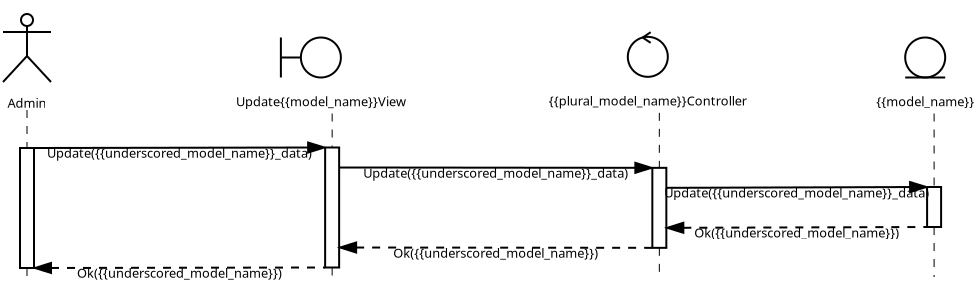 <?xml version="1.0" encoding="UTF-8"?>
<dia:diagram xmlns:dia="http://www.lysator.liu.se/~alla/dia/">
  <dia:layer name="Background" visible="true" active="true">
    <dia:object type="UML - Actor" version="0" id="O0">
      <dia:attribute name="obj_pos">
        <dia:point val="4.39,10.005"/>
      </dia:attribute>
      <dia:attribute name="obj_bb">
        <dia:rectangle val="3.09,7.255;5.69,12.755"/>
      </dia:attribute>
      <dia:attribute name="meta">
        <dia:composite type="dict"/>
      </dia:attribute>
      <dia:attribute name="elem_corner">
        <dia:point val="3.14,7.305"/>
      </dia:attribute>
      <dia:attribute name="elem_width">
        <dia:real val="2.5"/>
      </dia:attribute>
      <dia:attribute name="elem_height">
        <dia:real val="5.4"/>
      </dia:attribute>
      <dia:attribute name="line_width">
        <dia:real val="0.1"/>
      </dia:attribute>
      <dia:attribute name="line_colour">
        <dia:color val="#000000"/>
      </dia:attribute>
      <dia:attribute name="fill_colour">
        <dia:color val="#ffffff"/>
      </dia:attribute>
      <dia:attribute name="text">
        <dia:composite type="text">
          <dia:attribute name="string">
            <dia:string>#Admin#</dia:string>
          </dia:attribute>
          <dia:attribute name="font">
            <dia:font family="sans" style="0" name="Helvetica"/>
          </dia:attribute>
          <dia:attribute name="height">
            <dia:real val="0.8"/>
          </dia:attribute>
          <dia:attribute name="pos">
            <dia:point val="4.39,12.5"/>
          </dia:attribute>
          <dia:attribute name="color">
            <dia:color val="#000000"/>
          </dia:attribute>
          <dia:attribute name="alignment">
            <dia:enum val="1"/>
          </dia:attribute>
        </dia:composite>
      </dia:attribute>
    </dia:object>
    <dia:object type="UML - Classicon" version="0" id="O1">
      <dia:attribute name="obj_pos">
        <dia:point val="19.647,10.08"/>
      </dia:attribute>
      <dia:attribute name="obj_bb">
        <dia:rectangle val="13.723,8.68;24.571,12.88"/>
      </dia:attribute>
      <dia:attribute name="meta">
        <dia:composite type="dict"/>
      </dia:attribute>
      <dia:attribute name="elem_corner">
        <dia:point val="13.723,8.68"/>
      </dia:attribute>
      <dia:attribute name="elem_width">
        <dia:real val="10.848"/>
      </dia:attribute>
      <dia:attribute name="elem_height">
        <dia:real val="4.2"/>
      </dia:attribute>
      <dia:attribute name="line_colour">
        <dia:color val="#000000"/>
      </dia:attribute>
      <dia:attribute name="fill_colour">
        <dia:color val="#ffffff"/>
      </dia:attribute>
      <dia:attribute name="stereotype">
        <dia:enum val="1"/>
      </dia:attribute>
      <dia:attribute name="is_object">
        <dia:boolean val="false"/>
      </dia:attribute>
      <dia:attribute name="text">
        <dia:composite type="text">
          <dia:attribute name="string">
            <dia:string>#Update{{model_name}}View#</dia:string>
          </dia:attribute>
          <dia:attribute name="font">
            <dia:font family="sans" style="0" name="Helvetica"/>
          </dia:attribute>
          <dia:attribute name="height">
            <dia:real val="0.8"/>
          </dia:attribute>
          <dia:attribute name="pos">
            <dia:point val="19.647,12.425"/>
          </dia:attribute>
          <dia:attribute name="color">
            <dia:color val="#000000"/>
          </dia:attribute>
          <dia:attribute name="alignment">
            <dia:enum val="1"/>
          </dia:attribute>
        </dia:composite>
      </dia:attribute>
    </dia:object>
    <dia:object type="UML - Lifeline" version="0" id="O2">
      <dia:attribute name="obj_pos">
        <dia:point val="19.647,12.88"/>
      </dia:attribute>
      <dia:attribute name="obj_bb">
        <dia:rectangle val="19.247,12.855;20.047,21.13"/>
      </dia:attribute>
      <dia:attribute name="meta">
        <dia:composite type="dict"/>
      </dia:attribute>
      <dia:attribute name="conn_endpoints">
        <dia:point val="19.647,12.88"/>
        <dia:point val="19.647,21.105"/>
      </dia:attribute>
      <dia:attribute name="line_colour">
        <dia:color val="#000000"/>
      </dia:attribute>
      <dia:attribute name="fill_colour">
        <dia:color val="#ffffff"/>
      </dia:attribute>
      <dia:attribute name="rtop">
        <dia:real val="1.7"/>
      </dia:attribute>
      <dia:attribute name="rbot">
        <dia:real val="7.7"/>
      </dia:attribute>
      <dia:attribute name="draw_focus">
        <dia:boolean val="true"/>
      </dia:attribute>
      <dia:attribute name="draw_cross">
        <dia:boolean val="false"/>
      </dia:attribute>
      <dia:attribute name="cpl_northwest">
        <dia:int val="2"/>
      </dia:attribute>
      <dia:attribute name="cpl_southwest">
        <dia:int val="2"/>
      </dia:attribute>
      <dia:attribute name="cpl_northeast">
        <dia:int val="2"/>
      </dia:attribute>
      <dia:attribute name="cpl_southeast">
        <dia:int val="2"/>
      </dia:attribute>
      <dia:connections>
        <dia:connection handle="0" to="O1" connection="6"/>
      </dia:connections>
    </dia:object>
    <dia:object type="UML - Classicon" version="0" id="O3">
      <dia:attribute name="obj_pos">
        <dia:point val="36.007,10.047"/>
      </dia:attribute>
      <dia:attribute name="obj_bb">
        <dia:rectangle val="30.357,8.647;41.657,12.847"/>
      </dia:attribute>
      <dia:attribute name="meta">
        <dia:composite type="dict"/>
      </dia:attribute>
      <dia:attribute name="elem_corner">
        <dia:point val="30.357,8.647"/>
      </dia:attribute>
      <dia:attribute name="elem_width">
        <dia:real val="11.3"/>
      </dia:attribute>
      <dia:attribute name="elem_height">
        <dia:real val="4.2"/>
      </dia:attribute>
      <dia:attribute name="line_colour">
        <dia:color val="#000000"/>
      </dia:attribute>
      <dia:attribute name="fill_colour">
        <dia:color val="#ffffff"/>
      </dia:attribute>
      <dia:attribute name="stereotype">
        <dia:enum val="0"/>
      </dia:attribute>
      <dia:attribute name="is_object">
        <dia:boolean val="false"/>
      </dia:attribute>
      <dia:attribute name="text">
        <dia:composite type="text">
          <dia:attribute name="string">
            <dia:string>#{{plural_model_name}}Controller#</dia:string>
          </dia:attribute>
          <dia:attribute name="font">
            <dia:font family="sans" style="0" name="Helvetica"/>
          </dia:attribute>
          <dia:attribute name="height">
            <dia:real val="0.8"/>
          </dia:attribute>
          <dia:attribute name="pos">
            <dia:point val="36.007,12.392"/>
          </dia:attribute>
          <dia:attribute name="color">
            <dia:color val="#000000"/>
          </dia:attribute>
          <dia:attribute name="alignment">
            <dia:enum val="1"/>
          </dia:attribute>
        </dia:composite>
      </dia:attribute>
    </dia:object>
    <dia:object type="UML - Lifeline" version="0" id="O4">
      <dia:attribute name="obj_pos">
        <dia:point val="36.007,12.847"/>
      </dia:attribute>
      <dia:attribute name="obj_bb">
        <dia:rectangle val="35.607,12.822;36.407,21.13"/>
      </dia:attribute>
      <dia:attribute name="meta">
        <dia:composite type="dict"/>
      </dia:attribute>
      <dia:attribute name="conn_endpoints">
        <dia:point val="36.007,12.847"/>
        <dia:point val="36.007,21.105"/>
      </dia:attribute>
      <dia:attribute name="line_colour">
        <dia:color val="#000000"/>
      </dia:attribute>
      <dia:attribute name="fill_colour">
        <dia:color val="#ffffff"/>
      </dia:attribute>
      <dia:attribute name="rtop">
        <dia:real val="2.75"/>
      </dia:attribute>
      <dia:attribute name="rbot">
        <dia:real val="6.75"/>
      </dia:attribute>
      <dia:attribute name="draw_focus">
        <dia:boolean val="true"/>
      </dia:attribute>
      <dia:attribute name="draw_cross">
        <dia:boolean val="false"/>
      </dia:attribute>
      <dia:attribute name="cpl_northwest">
        <dia:int val="1"/>
      </dia:attribute>
      <dia:attribute name="cpl_southwest">
        <dia:int val="1"/>
      </dia:attribute>
      <dia:attribute name="cpl_northeast">
        <dia:int val="1"/>
      </dia:attribute>
      <dia:attribute name="cpl_southeast">
        <dia:int val="1"/>
      </dia:attribute>
      <dia:connections>
        <dia:connection handle="0" to="O3" connection="6"/>
      </dia:connections>
    </dia:object>
    <dia:object type="UML - Classicon" version="0" id="O5">
      <dia:attribute name="obj_pos">
        <dia:point val="49.745,10.08"/>
      </dia:attribute>
      <dia:attribute name="obj_bb">
        <dia:rectangle val="46.74,8.68;52.75,12.88"/>
      </dia:attribute>
      <dia:attribute name="meta">
        <dia:composite type="dict"/>
      </dia:attribute>
      <dia:attribute name="elem_corner">
        <dia:point val="46.74,8.68"/>
      </dia:attribute>
      <dia:attribute name="elem_width">
        <dia:real val="6.01"/>
      </dia:attribute>
      <dia:attribute name="elem_height">
        <dia:real val="4.2"/>
      </dia:attribute>
      <dia:attribute name="line_colour">
        <dia:color val="#000000"/>
      </dia:attribute>
      <dia:attribute name="fill_colour">
        <dia:color val="#ffffff"/>
      </dia:attribute>
      <dia:attribute name="stereotype">
        <dia:enum val="2"/>
      </dia:attribute>
      <dia:attribute name="is_object">
        <dia:boolean val="false"/>
      </dia:attribute>
      <dia:attribute name="text">
        <dia:composite type="text">
          <dia:attribute name="string">
            <dia:string>#{{model_name}}#</dia:string>
          </dia:attribute>
          <dia:attribute name="font">
            <dia:font family="sans" style="0" name="Helvetica"/>
          </dia:attribute>
          <dia:attribute name="height">
            <dia:real val="0.8"/>
          </dia:attribute>
          <dia:attribute name="pos">
            <dia:point val="49.745,12.425"/>
          </dia:attribute>
          <dia:attribute name="color">
            <dia:color val="#000000"/>
          </dia:attribute>
          <dia:attribute name="alignment">
            <dia:enum val="1"/>
          </dia:attribute>
        </dia:composite>
      </dia:attribute>
    </dia:object>
    <dia:object type="UML - Lifeline" version="0" id="O6">
      <dia:attribute name="obj_pos">
        <dia:point val="49.745,12.88"/>
      </dia:attribute>
      <dia:attribute name="obj_bb">
        <dia:rectangle val="49.345,12.855;50.145,21.08"/>
      </dia:attribute>
      <dia:attribute name="meta">
        <dia:composite type="dict"/>
      </dia:attribute>
      <dia:attribute name="conn_endpoints">
        <dia:point val="49.745,12.88"/>
        <dia:point val="49.745,21.055"/>
      </dia:attribute>
      <dia:attribute name="line_colour">
        <dia:color val="#000000"/>
      </dia:attribute>
      <dia:attribute name="fill_colour">
        <dia:color val="#ffffff"/>
      </dia:attribute>
      <dia:attribute name="rtop">
        <dia:real val="3.675"/>
      </dia:attribute>
      <dia:attribute name="rbot">
        <dia:real val="5.675"/>
      </dia:attribute>
      <dia:attribute name="draw_focus">
        <dia:boolean val="true"/>
      </dia:attribute>
      <dia:attribute name="draw_cross">
        <dia:boolean val="false"/>
      </dia:attribute>
      <dia:attribute name="cpl_northwest">
        <dia:int val="1"/>
      </dia:attribute>
      <dia:attribute name="cpl_southwest">
        <dia:int val="1"/>
      </dia:attribute>
      <dia:attribute name="cpl_northeast">
        <dia:int val="1"/>
      </dia:attribute>
      <dia:attribute name="cpl_southeast">
        <dia:int val="1"/>
      </dia:attribute>
      <dia:connections>
        <dia:connection handle="0" to="O5" connection="6"/>
      </dia:connections>
    </dia:object>
    <dia:object type="UML - Message" version="0" id="O7">
      <dia:attribute name="obj_pos">
        <dia:point val="4.74,14.605"/>
      </dia:attribute>
      <dia:attribute name="obj_bb">
        <dia:rectangle val="4.686,14.18;19.351,15.293"/>
      </dia:attribute>
      <dia:attribute name="meta">
        <dia:composite type="dict"/>
      </dia:attribute>
      <dia:attribute name="conn_endpoints">
        <dia:point val="4.74,14.605"/>
        <dia:point val="19.297,14.58"/>
      </dia:attribute>
      <dia:attribute name="text_colour">
        <dia:color val="#000000"/>
      </dia:attribute>
      <dia:attribute name="line_colour">
        <dia:color val="#000000"/>
      </dia:attribute>
      <dia:attribute name="text">
        <dia:string>#Update({{underscored_model_name}}_data)#</dia:string>
      </dia:attribute>
      <dia:attribute name="type">
        <dia:enum val="0"/>
      </dia:attribute>
      <dia:attribute name="text_pos">
        <dia:point val="12.019,15.092"/>
      </dia:attribute>
      <dia:connections>
        <dia:connection handle="0" to="O14" connection="1"/>
        <dia:connection handle="1" to="O2" connection="0"/>
      </dia:connections>
    </dia:object>
    <dia:object type="UML - Message" version="0" id="O8">
      <dia:attribute name="obj_pos">
        <dia:point val="19.997,15.58"/>
      </dia:attribute>
      <dia:attribute name="obj_bb">
        <dia:rectangle val="19.947,15.197;35.707,16.288"/>
      </dia:attribute>
      <dia:attribute name="meta">
        <dia:composite type="dict"/>
      </dia:attribute>
      <dia:attribute name="conn_endpoints">
        <dia:point val="19.997,15.58"/>
        <dia:point val="35.657,15.597"/>
      </dia:attribute>
      <dia:attribute name="text_colour">
        <dia:color val="#000000"/>
      </dia:attribute>
      <dia:attribute name="line_colour">
        <dia:color val="#000000"/>
      </dia:attribute>
      <dia:attribute name="text">
        <dia:string>#Update({{underscored_model_name}}_data)#</dia:string>
      </dia:attribute>
      <dia:attribute name="type">
        <dia:enum val="0"/>
      </dia:attribute>
      <dia:attribute name="text_pos">
        <dia:point val="27.827,16.088"/>
      </dia:attribute>
      <dia:connections>
        <dia:connection handle="0" to="O2" connection="11"/>
        <dia:connection handle="1" to="O4" connection="0"/>
      </dia:connections>
    </dia:object>
    <dia:object type="UML - Message" version="0" id="O9">
      <dia:attribute name="obj_pos">
        <dia:point val="19.997,19.58"/>
      </dia:attribute>
      <dia:attribute name="obj_bb">
        <dia:rectangle val="19.947,19.197;35.707,20.288"/>
      </dia:attribute>
      <dia:attribute name="meta">
        <dia:composite type="dict"/>
      </dia:attribute>
      <dia:attribute name="conn_endpoints">
        <dia:point val="19.997,19.58"/>
        <dia:point val="35.657,19.597"/>
      </dia:attribute>
      <dia:attribute name="text_colour">
        <dia:color val="#000000"/>
      </dia:attribute>
      <dia:attribute name="line_colour">
        <dia:color val="#000000"/>
      </dia:attribute>
      <dia:attribute name="text">
        <dia:string>#Ok({{underscored_model_name}})#</dia:string>
      </dia:attribute>
      <dia:attribute name="type">
        <dia:enum val="4"/>
      </dia:attribute>
      <dia:attribute name="text_pos">
        <dia:point val="27.827,20.088"/>
      </dia:attribute>
      <dia:connections>
        <dia:connection handle="0" to="O2" connection="14"/>
        <dia:connection handle="1" to="O4" connection="4"/>
      </dia:connections>
    </dia:object>
    <dia:object type="UML - Message" version="0" id="O10">
      <dia:attribute name="obj_pos">
        <dia:point val="4.74,20.605"/>
      </dia:attribute>
      <dia:attribute name="obj_bb">
        <dia:rectangle val="4.69,20.18;19.348,21.293"/>
      </dia:attribute>
      <dia:attribute name="meta">
        <dia:composite type="dict"/>
      </dia:attribute>
      <dia:attribute name="conn_endpoints">
        <dia:point val="4.74,20.605"/>
        <dia:point val="19.297,20.58"/>
      </dia:attribute>
      <dia:attribute name="text_colour">
        <dia:color val="#000000"/>
      </dia:attribute>
      <dia:attribute name="line_colour">
        <dia:color val="#000000"/>
      </dia:attribute>
      <dia:attribute name="text">
        <dia:string>#Ok({{underscored_model_name}})#</dia:string>
      </dia:attribute>
      <dia:attribute name="type">
        <dia:enum val="4"/>
      </dia:attribute>
      <dia:attribute name="text_pos">
        <dia:point val="12.019,21.093"/>
      </dia:attribute>
      <dia:connections>
        <dia:connection handle="0" to="O14" connection="5"/>
        <dia:connection handle="1" to="O2" connection="4"/>
      </dia:connections>
    </dia:object>
    <dia:object type="UML - Message" version="0" id="O11">
      <dia:attribute name="obj_pos">
        <dia:point val="36.357,18.597"/>
      </dia:attribute>
      <dia:attribute name="obj_bb">
        <dia:rectangle val="36.306,18.155;49.446,19.276"/>
      </dia:attribute>
      <dia:attribute name="meta">
        <dia:composite type="dict"/>
      </dia:attribute>
      <dia:attribute name="conn_endpoints">
        <dia:point val="36.357,18.597"/>
        <dia:point val="49.395,18.555"/>
      </dia:attribute>
      <dia:attribute name="text_colour">
        <dia:color val="#000000"/>
      </dia:attribute>
      <dia:attribute name="line_colour">
        <dia:color val="#000000"/>
      </dia:attribute>
      <dia:attribute name="text">
        <dia:string>#Ok({{underscored_model_name}})#</dia:string>
      </dia:attribute>
      <dia:attribute name="type">
        <dia:enum val="4"/>
      </dia:attribute>
      <dia:attribute name="text_pos">
        <dia:point val="42.876,19.076"/>
      </dia:attribute>
      <dia:connections>
        <dia:connection handle="0" to="O4" connection="10"/>
        <dia:connection handle="1" to="O6" connection="4"/>
      </dia:connections>
    </dia:object>
    <dia:object type="Standard - Text" version="1" id="O12">
      <dia:attribute name="obj_pos">
        <dia:point val="19.147,10.78"/>
      </dia:attribute>
      <dia:attribute name="obj_bb">
        <dia:rectangle val="19.147,10.185;19.147,10.932"/>
      </dia:attribute>
      <dia:attribute name="text">
        <dia:composite type="text">
          <dia:attribute name="string">
            <dia:string>##</dia:string>
          </dia:attribute>
          <dia:attribute name="font">
            <dia:font family="sans" style="0" name="Helvetica"/>
          </dia:attribute>
          <dia:attribute name="height">
            <dia:real val="0.8"/>
          </dia:attribute>
          <dia:attribute name="pos">
            <dia:point val="19.147,10.78"/>
          </dia:attribute>
          <dia:attribute name="color">
            <dia:color val="#000000"/>
          </dia:attribute>
          <dia:attribute name="alignment">
            <dia:enum val="0"/>
          </dia:attribute>
        </dia:composite>
      </dia:attribute>
      <dia:attribute name="valign">
        <dia:enum val="3"/>
      </dia:attribute>
      <dia:connections>
        <dia:connection handle="0" to="O1" connection="8"/>
      </dia:connections>
    </dia:object>
    <dia:object type="Standard - Text" version="1" id="O13">
      <dia:attribute name="obj_pos">
        <dia:point val="36.007,10.747"/>
      </dia:attribute>
      <dia:attribute name="obj_bb">
        <dia:rectangle val="36.007,10.152;36.007,10.899"/>
      </dia:attribute>
      <dia:attribute name="text">
        <dia:composite type="text">
          <dia:attribute name="string">
            <dia:string>##</dia:string>
          </dia:attribute>
          <dia:attribute name="font">
            <dia:font family="sans" style="0" name="Helvetica"/>
          </dia:attribute>
          <dia:attribute name="height">
            <dia:real val="0.8"/>
          </dia:attribute>
          <dia:attribute name="pos">
            <dia:point val="36.007,10.747"/>
          </dia:attribute>
          <dia:attribute name="color">
            <dia:color val="#000000"/>
          </dia:attribute>
          <dia:attribute name="alignment">
            <dia:enum val="0"/>
          </dia:attribute>
        </dia:composite>
      </dia:attribute>
      <dia:attribute name="valign">
        <dia:enum val="3"/>
      </dia:attribute>
      <dia:connections>
        <dia:connection handle="0" to="O3" connection="8"/>
      </dia:connections>
    </dia:object>
    <dia:object type="UML - Lifeline" version="0" id="O14">
      <dia:attribute name="obj_pos">
        <dia:point val="4.39,12.705"/>
      </dia:attribute>
      <dia:attribute name="obj_bb">
        <dia:rectangle val="3.99,12.68;4.79,21.33"/>
      </dia:attribute>
      <dia:attribute name="meta">
        <dia:composite type="dict"/>
      </dia:attribute>
      <dia:attribute name="conn_endpoints">
        <dia:point val="4.39,12.705"/>
        <dia:point val="4.39,21.305"/>
      </dia:attribute>
      <dia:attribute name="line_colour">
        <dia:color val="#000000"/>
      </dia:attribute>
      <dia:attribute name="fill_colour">
        <dia:color val="#ffffff"/>
      </dia:attribute>
      <dia:attribute name="rtop">
        <dia:real val="1.9"/>
      </dia:attribute>
      <dia:attribute name="rbot">
        <dia:real val="7.9"/>
      </dia:attribute>
      <dia:attribute name="draw_focus">
        <dia:boolean val="true"/>
      </dia:attribute>
      <dia:attribute name="draw_cross">
        <dia:boolean val="false"/>
      </dia:attribute>
      <dia:attribute name="cpl_northwest">
        <dia:int val="2"/>
      </dia:attribute>
      <dia:attribute name="cpl_southwest">
        <dia:int val="2"/>
      </dia:attribute>
      <dia:attribute name="cpl_northeast">
        <dia:int val="2"/>
      </dia:attribute>
      <dia:attribute name="cpl_southeast">
        <dia:int val="2"/>
      </dia:attribute>
      <dia:connections>
        <dia:connection handle="0" to="O0" connection="6"/>
      </dia:connections>
    </dia:object>
    <dia:object type="Standard - Text" version="1" id="O15">
      <dia:attribute name="obj_pos">
        <dia:point val="19.147,10.78"/>
      </dia:attribute>
      <dia:attribute name="obj_bb">
        <dia:rectangle val="19.147,10.185;19.147,10.932"/>
      </dia:attribute>
      <dia:attribute name="text">
        <dia:composite type="text">
          <dia:attribute name="string">
            <dia:string>##</dia:string>
          </dia:attribute>
          <dia:attribute name="font">
            <dia:font family="sans" style="0" name="Helvetica"/>
          </dia:attribute>
          <dia:attribute name="height">
            <dia:real val="0.8"/>
          </dia:attribute>
          <dia:attribute name="pos">
            <dia:point val="19.147,10.78"/>
          </dia:attribute>
          <dia:attribute name="color">
            <dia:color val="#000000"/>
          </dia:attribute>
          <dia:attribute name="alignment">
            <dia:enum val="0"/>
          </dia:attribute>
        </dia:composite>
      </dia:attribute>
      <dia:attribute name="valign">
        <dia:enum val="3"/>
      </dia:attribute>
      <dia:connections>
        <dia:connection handle="0" to="O1" connection="8"/>
      </dia:connections>
    </dia:object>
    <dia:object type="UML - Message" version="0" id="O16">
      <dia:attribute name="obj_pos">
        <dia:point val="36.357,16.597"/>
      </dia:attribute>
      <dia:attribute name="obj_bb">
        <dia:rectangle val="35.543,16.155;50.208,17.276"/>
      </dia:attribute>
      <dia:attribute name="meta">
        <dia:composite type="dict"/>
      </dia:attribute>
      <dia:attribute name="conn_endpoints">
        <dia:point val="36.357,16.597"/>
        <dia:point val="49.395,16.555"/>
      </dia:attribute>
      <dia:attribute name="text_colour">
        <dia:color val="#000000"/>
      </dia:attribute>
      <dia:attribute name="line_colour">
        <dia:color val="#000000"/>
      </dia:attribute>
      <dia:attribute name="text">
        <dia:string>#Update({{underscored_model_name}}_data)#</dia:string>
      </dia:attribute>
      <dia:attribute name="type">
        <dia:enum val="0"/>
      </dia:attribute>
      <dia:attribute name="text_pos">
        <dia:point val="42.876,17.076"/>
      </dia:attribute>
      <dia:connections>
        <dia:connection handle="0" to="O4" connection="9"/>
        <dia:connection handle="1" to="O6" connection="0"/>
      </dia:connections>
    </dia:object>
  </dia:layer>
</dia:diagram>
